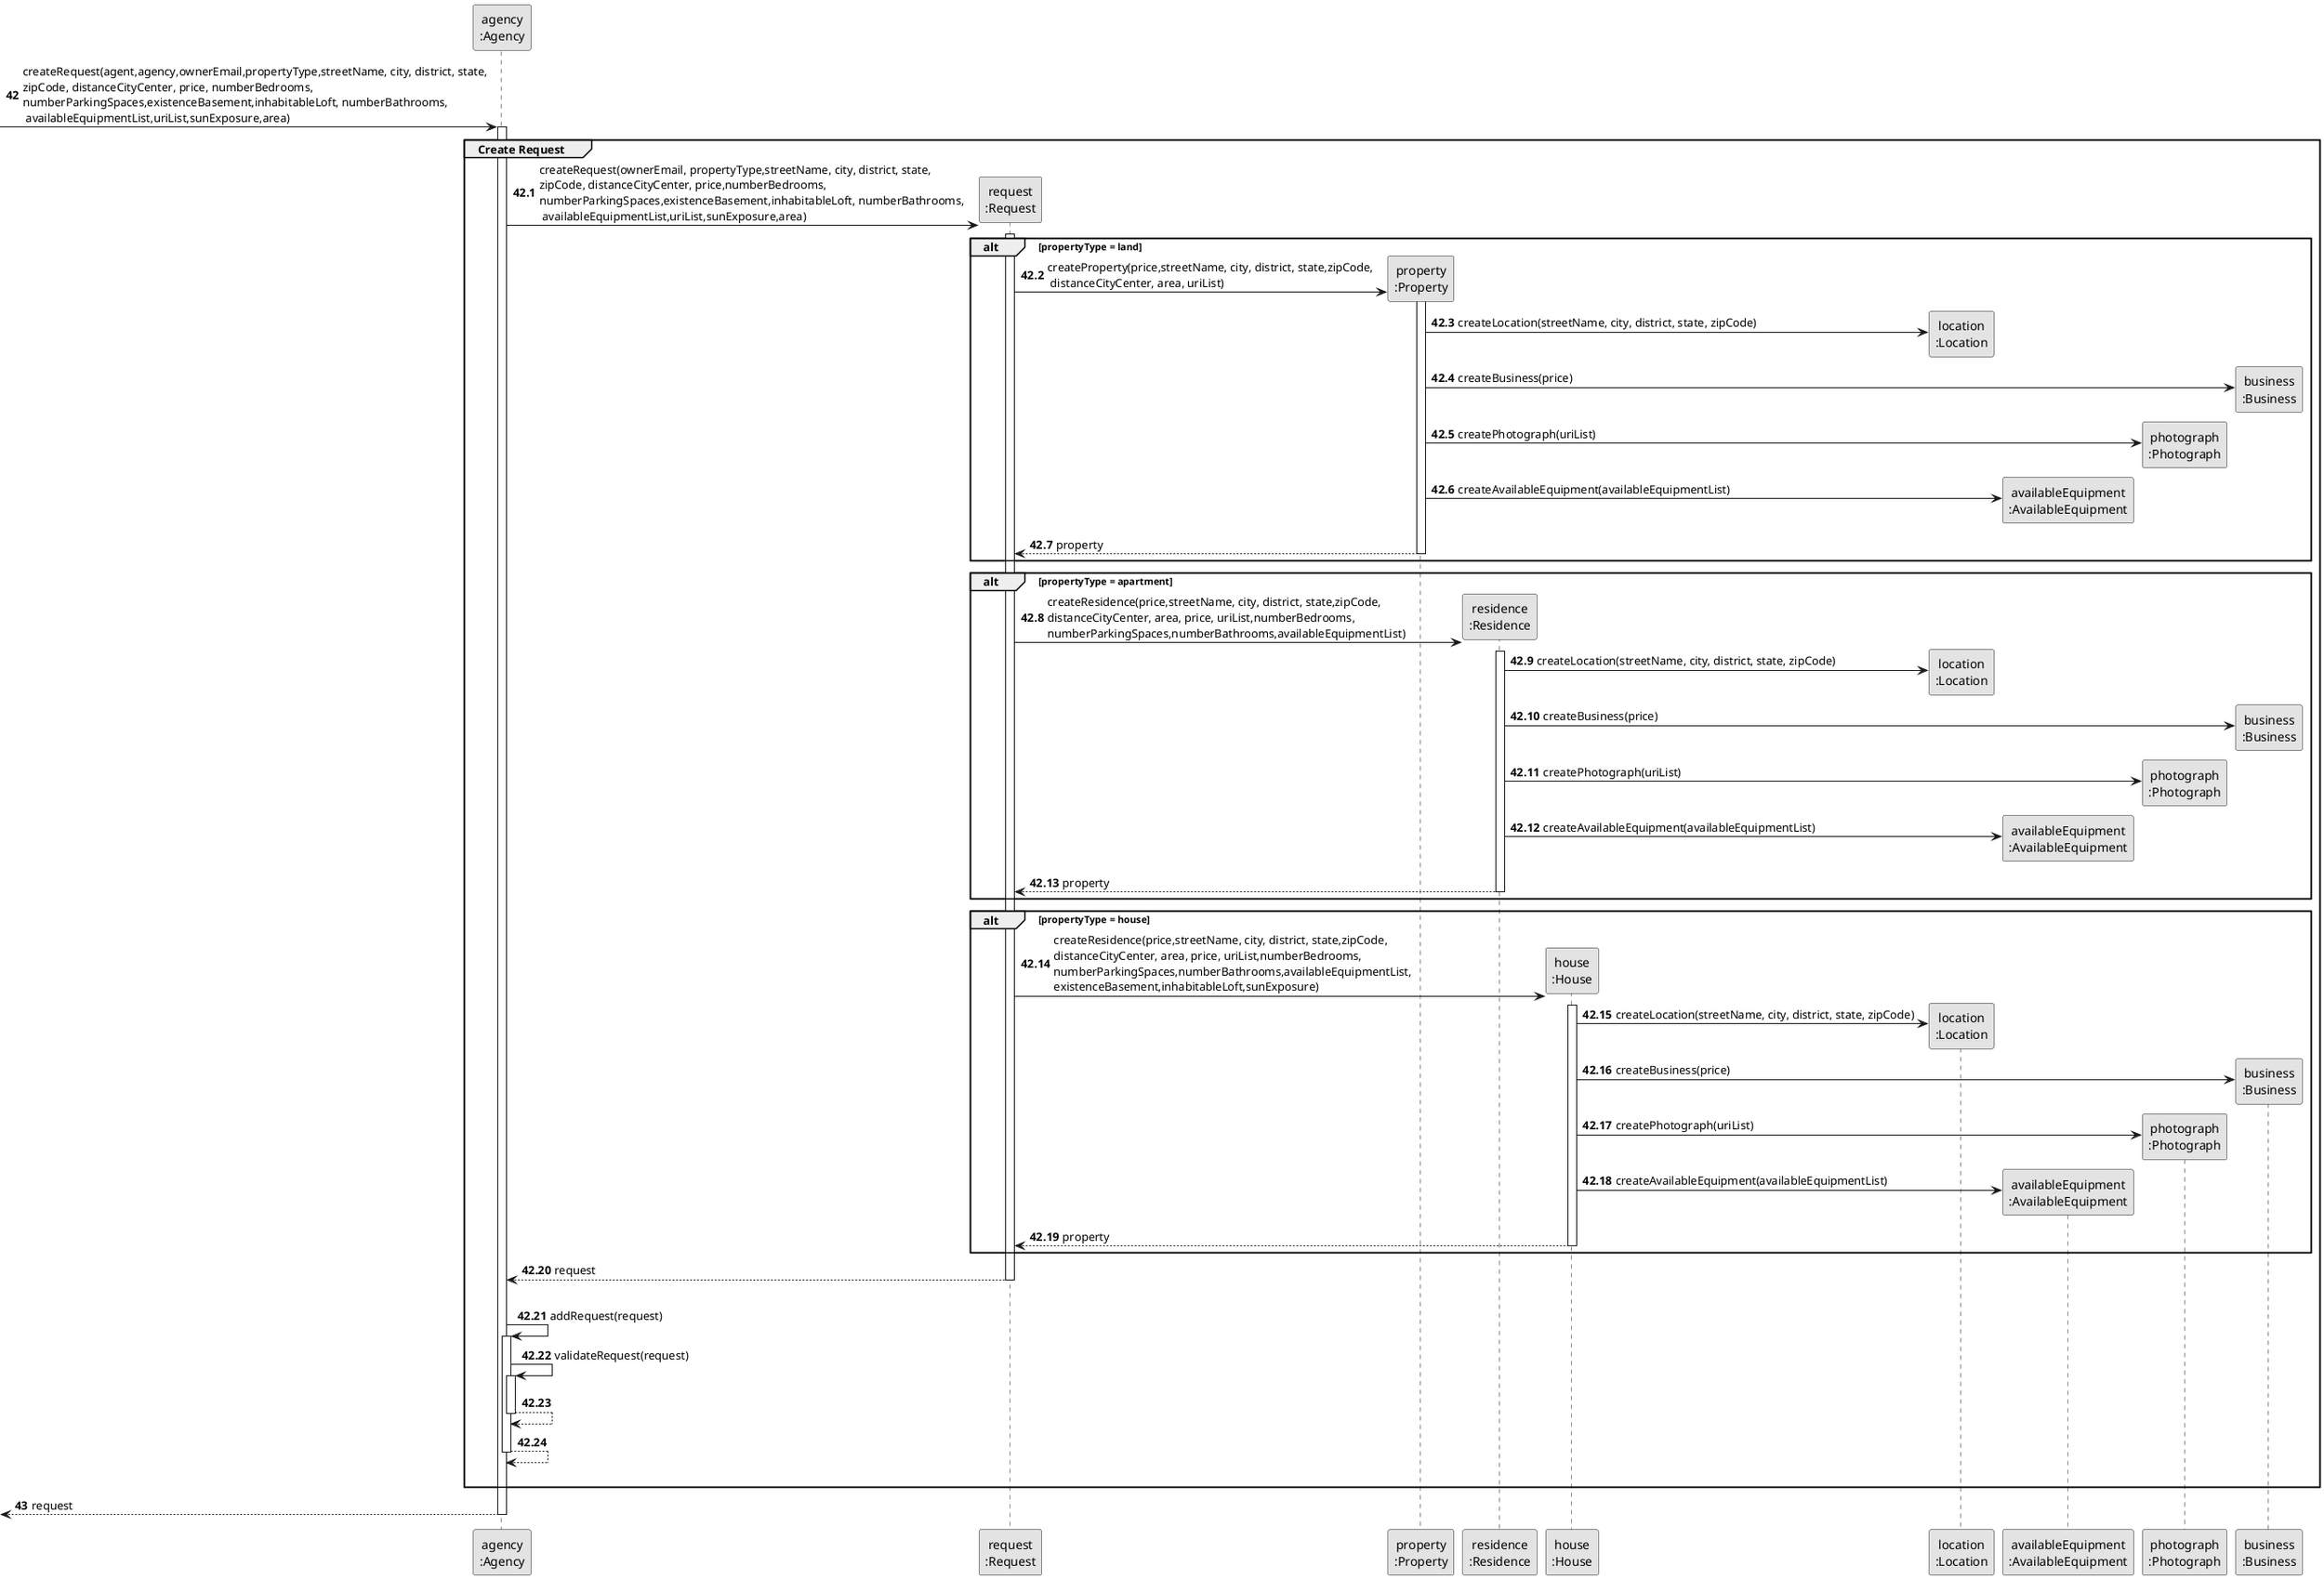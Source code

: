 @startuml
skinparam monochrome true
skinparam packageStyle rectangle
skinparam shadowing false

participant "agency\n:Agency" as AGENCY
participant "request\n:Request" as REQUEST
participant "property\n:Property" as PROPERTY
participant "residence\n:Residence" as RESIDENCE
participant "house\n:House" as HOUSE
participant "location\n:Location" as LOCATION
participant "availableEquipment\n:AvailableEquipment" as AEQUIP
participant "photograph\n:Photograph" as PHOTO
participant "business\n:Business" as BUSINESS


autonumber 42

        -> AGENCY: createRequest(agent,agency,ownerEmail,propertyType,streetName, city, district, state,\nzipCode, distanceCityCenter, price, numberBedrooms,\nnumberParkingSpaces,existenceBasement,inhabitableLoft, numberBathrooms,\n availableEquipmentList,uriList,sunExposure,area)
         activate AGENCY

autonumber 42.1

    group Create Request

        AGENCY -> REQUEST **: createRequest(ownerEmail, propertyType,streetName, city, district, state,\nzipCode, distanceCityCenter, price,numberBedrooms,\nnumberParkingSpaces,existenceBasement,inhabitableLoft, numberBathrooms,\n availableEquipmentList,uriList,sunExposure,area)
        activate REQUEST


        alt propertyType = land
                REQUEST -> PROPERTY** : createProperty(price,streetName, city, district, state,zipCode,\n distanceCityCenter, area, uriList)
                activate PROPERTY

                PROPERTY -> LOCATION** : createLocation(streetName, city, district, state, zipCode)
                PROPERTY -> BUSINESS** : createBusiness(price)
                PROPERTY -> PHOTO** : createPhotograph(uriList)
                PROPERTY -> AEQUIP** : createAvailableEquipment(availableEquipmentList)
                PROPERTY --> REQUEST : property
                deactivate PROPERTY

        end
        alt propertyType = apartment

                REQUEST -> RESIDENCE** : createResidence(price,streetName, city, district, state,zipCode,\ndistanceCityCenter, area, price, uriList,numberBedrooms,\nnumberParkingSpaces,numberBathrooms,availableEquipmentList)
                activate RESIDENCE

                RESIDENCE -> LOCATION** : createLocation(streetName, city, district, state, zipCode)
                RESIDENCE -> BUSINESS** : createBusiness(price)
                RESIDENCE -> PHOTO** : createPhotograph(uriList)
                RESIDENCE -> AEQUIP** : createAvailableEquipment(availableEquipmentList)
                RESIDENCE --> REQUEST : property
                deactivate RESIDENCE\

        end
        alt propertyType = house
                REQUEST -> HOUSE** : createResidence(price,streetName, city, district, state,zipCode,\ndistanceCityCenter, area, price, uriList,numberBedrooms,\nnumberParkingSpaces,numberBathrooms,availableEquipmentList,\nexistenceBasement,inhabitableLoft,sunExposure)
                activate HOUSE

                HOUSE -> LOCATION** : createLocation(streetName, city, district, state, zipCode)
                HOUSE -> BUSINESS** : createBusiness(price)
                HOUSE -> PHOTO** : createPhotograph(uriList)
                HOUSE -> AEQUIP** : createAvailableEquipment(availableEquipmentList)
                HOUSE --> REQUEST : property
                deactivate HOUSE
        end

            REQUEST --> AGENCY: request
            deactivate REQUEST
            |||
            AGENCY -> AGENCY: addRequest(request)
                activate AGENCY
                    AGENCY -> AGENCY: validateRequest(request)
                    activate AGENCY
                        AGENCY --> AGENCY
                    deactivate AGENCY

                    AGENCY --> AGENCY

            deactivate  AGENCY
    |||
    end

autonumber 43
        <-- AGENCY: request
        deactivate AGENCY


@enduml